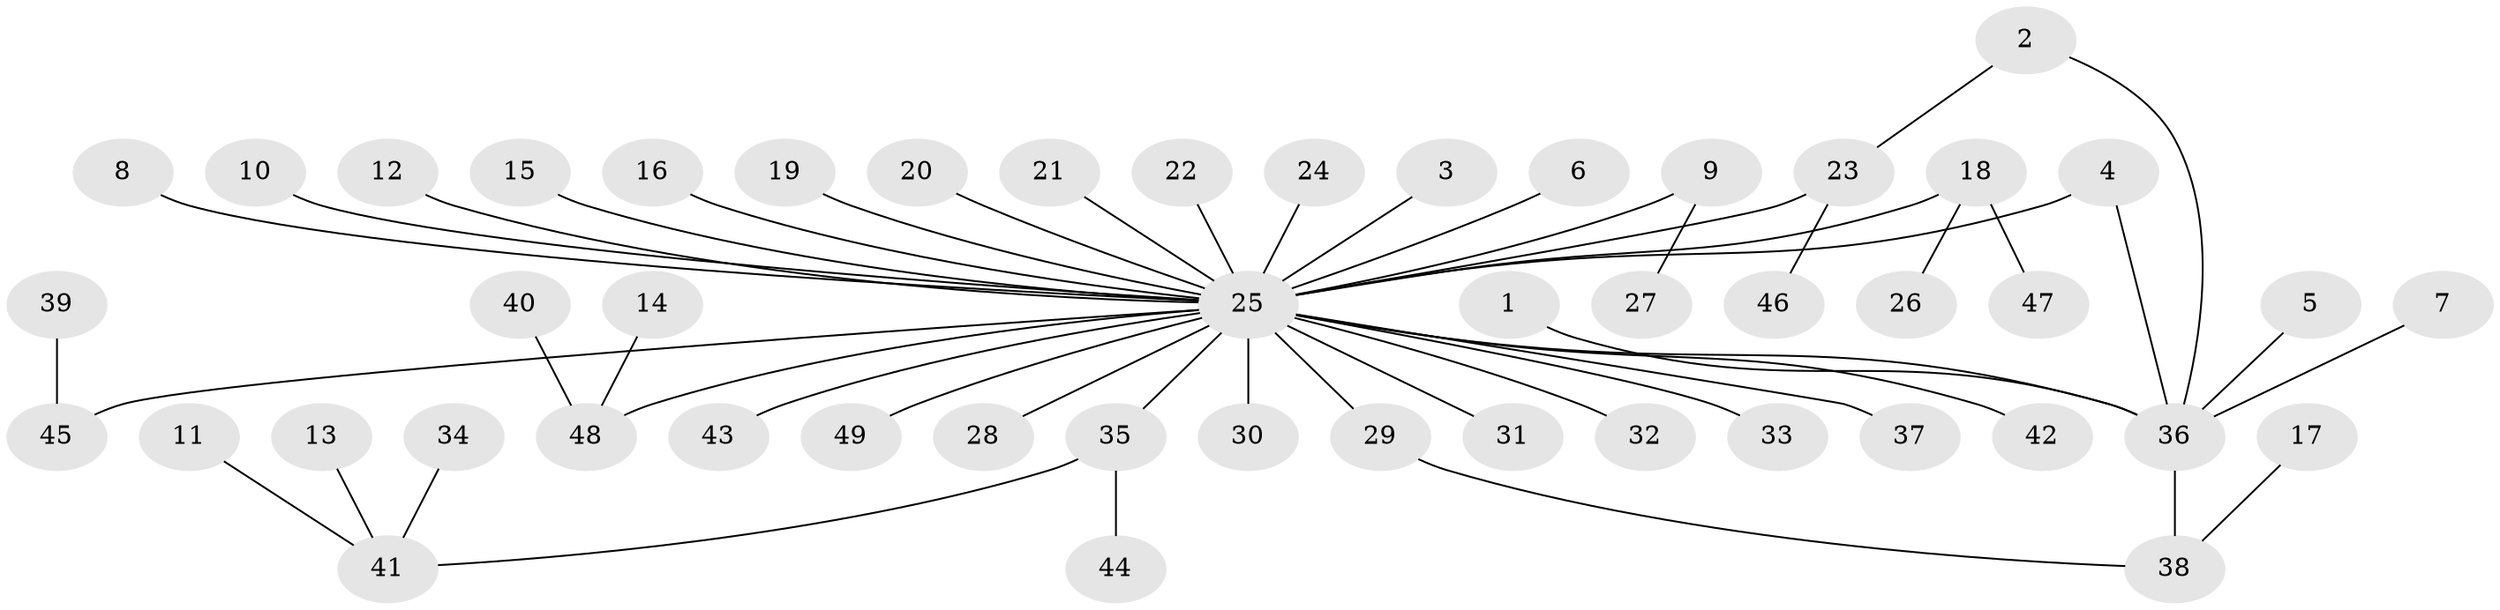 // original degree distribution, {6: 0.061224489795918366, 34: 0.01020408163265306, 9: 0.01020408163265306, 1: 0.6836734693877551, 4: 0.02040816326530612, 2: 0.1326530612244898, 3: 0.08163265306122448}
// Generated by graph-tools (version 1.1) at 2025/01/03/09/25 03:01:45]
// undirected, 49 vertices, 51 edges
graph export_dot {
graph [start="1"]
  node [color=gray90,style=filled];
  1;
  2;
  3;
  4;
  5;
  6;
  7;
  8;
  9;
  10;
  11;
  12;
  13;
  14;
  15;
  16;
  17;
  18;
  19;
  20;
  21;
  22;
  23;
  24;
  25;
  26;
  27;
  28;
  29;
  30;
  31;
  32;
  33;
  34;
  35;
  36;
  37;
  38;
  39;
  40;
  41;
  42;
  43;
  44;
  45;
  46;
  47;
  48;
  49;
  1 -- 36 [weight=1.0];
  2 -- 23 [weight=1.0];
  2 -- 36 [weight=1.0];
  3 -- 25 [weight=1.0];
  4 -- 25 [weight=1.0];
  4 -- 36 [weight=1.0];
  5 -- 36 [weight=1.0];
  6 -- 25 [weight=1.0];
  7 -- 36 [weight=1.0];
  8 -- 25 [weight=1.0];
  9 -- 25 [weight=1.0];
  9 -- 27 [weight=1.0];
  10 -- 25 [weight=1.0];
  11 -- 41 [weight=1.0];
  12 -- 25 [weight=1.0];
  13 -- 41 [weight=1.0];
  14 -- 48 [weight=1.0];
  15 -- 25 [weight=1.0];
  16 -- 25 [weight=1.0];
  17 -- 38 [weight=1.0];
  18 -- 25 [weight=1.0];
  18 -- 26 [weight=1.0];
  18 -- 47 [weight=1.0];
  19 -- 25 [weight=1.0];
  20 -- 25 [weight=1.0];
  21 -- 25 [weight=1.0];
  22 -- 25 [weight=1.0];
  23 -- 25 [weight=2.0];
  23 -- 46 [weight=1.0];
  24 -- 25 [weight=1.0];
  25 -- 28 [weight=1.0];
  25 -- 29 [weight=1.0];
  25 -- 30 [weight=1.0];
  25 -- 31 [weight=1.0];
  25 -- 32 [weight=1.0];
  25 -- 33 [weight=1.0];
  25 -- 35 [weight=1.0];
  25 -- 36 [weight=1.0];
  25 -- 37 [weight=1.0];
  25 -- 42 [weight=1.0];
  25 -- 43 [weight=1.0];
  25 -- 45 [weight=1.0];
  25 -- 48 [weight=1.0];
  25 -- 49 [weight=1.0];
  29 -- 38 [weight=1.0];
  34 -- 41 [weight=1.0];
  35 -- 41 [weight=1.0];
  35 -- 44 [weight=1.0];
  36 -- 38 [weight=1.0];
  39 -- 45 [weight=1.0];
  40 -- 48 [weight=1.0];
}
